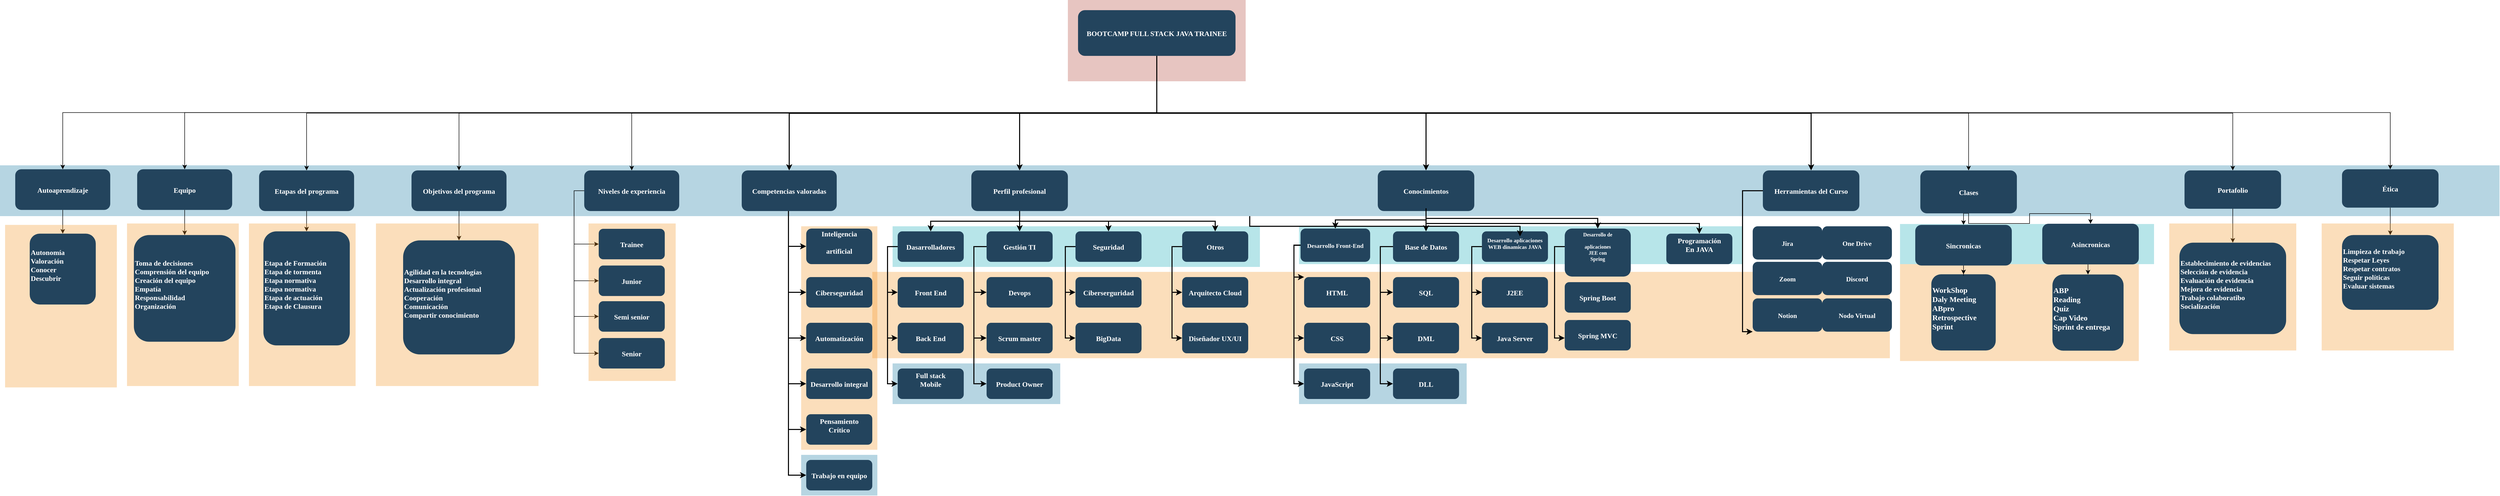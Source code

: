 <mxfile version="17.4.6"><diagram name="Page-1" id="2c0d36ab-eaac-3732-788b-9136903baeff"><mxGraphModel dx="3175.5" dy="772" grid="1" gridSize="10" guides="1" tooltips="1" connect="1" arrows="1" fold="1" page="1" pageScale="1.5" pageWidth="1169" pageHeight="827" background="none" math="0" shadow="0"><root><mxCell id="0"/><mxCell id="1" parent="0"/><mxCell id="123" value="" style="fillColor=#AE4132;strokeColor=none;opacity=30;" parent="1" vertex="1"><mxGeometry x="752" width="350" height="160" as="geometry"/></mxCell><mxCell id="122" value="" style="fillColor=#10739E;strokeColor=none;opacity=30;" parent="1" vertex="1"><mxGeometry x="-1350" y="325.5" width="4920" height="100" as="geometry"/></mxCell><mxCell id="118" value="" style="fillColor=#F2931E;strokeColor=none;opacity=30;" parent="1" vertex="1"><mxGeometry x="227.0" y="445.5" width="150.0" height="440.0" as="geometry"/></mxCell><mxCell id="117" value="" style="fillColor=#F2931E;strokeColor=none;opacity=30;" parent="1" vertex="1"><mxGeometry x="367" y="535.25" width="2003" height="170" as="geometry"/></mxCell><mxCell id="115" value="" style="fillColor=#10739E;strokeColor=none;opacity=30;" parent="1" vertex="1"><mxGeometry x="1207" y="715.5" width="330" height="80" as="geometry"/></mxCell><mxCell id="113" value="" style="fillColor=#10739E;strokeColor=none;opacity=30;" parent="1" vertex="1"><mxGeometry x="407.0" y="715.5" width="330.0" height="80" as="geometry"/></mxCell><mxCell id="112" value="" style="fillColor=#10739E;strokeColor=none;opacity=30;" parent="1" vertex="1"><mxGeometry x="227.0" y="895.5" width="150" height="80" as="geometry"/></mxCell><mxCell id="110" value="" style="fillColor=#12AAB5;strokeColor=none;opacity=30;" parent="1" vertex="1"><mxGeometry x="1207" y="445.5" width="873" height="74.5" as="geometry"/></mxCell><mxCell id="109" value="" style="fillColor=#12AAB5;strokeColor=none;opacity=30;" parent="1" vertex="1"><mxGeometry x="407" y="445.5" width="723" height="80" as="geometry"/></mxCell><mxCell id="cYWpXedfR0lqL0yDoXv--157" style="edgeStyle=orthogonalEdgeStyle;rounded=0;orthogonalLoop=1;jettySize=auto;html=1;exitX=0.5;exitY=1;exitDx=0;exitDy=0;entryX=0.5;entryY=0;entryDx=0;entryDy=0;fontSize=15;" edge="1" parent="1" source="2" target="cYWpXedfR0lqL0yDoXv--144"><mxGeometry relative="1" as="geometry"/></mxCell><mxCell id="cYWpXedfR0lqL0yDoXv--159" style="edgeStyle=orthogonalEdgeStyle;rounded=0;orthogonalLoop=1;jettySize=auto;html=1;exitX=0.5;exitY=1;exitDx=0;exitDy=0;entryX=0.5;entryY=0;entryDx=0;entryDy=0;fontSize=15;" edge="1" parent="1" source="2" target="cYWpXedfR0lqL0yDoXv--158"><mxGeometry relative="1" as="geometry"/></mxCell><mxCell id="cYWpXedfR0lqL0yDoXv--165" style="edgeStyle=orthogonalEdgeStyle;rounded=0;orthogonalLoop=1;jettySize=auto;html=1;exitX=0.5;exitY=1;exitDx=0;exitDy=0;fontSize=15;" edge="1" parent="1" source="2" target="cYWpXedfR0lqL0yDoXv--163"><mxGeometry relative="1" as="geometry"/></mxCell><mxCell id="cYWpXedfR0lqL0yDoXv--179" style="edgeStyle=orthogonalEdgeStyle;rounded=0;orthogonalLoop=1;jettySize=auto;html=1;exitX=0.5;exitY=1;exitDx=0;exitDy=0;fontSize=15;" edge="1" parent="1" source="2" target="cYWpXedfR0lqL0yDoXv--178"><mxGeometry relative="1" as="geometry"/></mxCell><mxCell id="cYWpXedfR0lqL0yDoXv--183" style="edgeStyle=orthogonalEdgeStyle;rounded=0;orthogonalLoop=1;jettySize=auto;html=1;exitX=0.5;exitY=1;exitDx=0;exitDy=0;entryX=0.5;entryY=0;entryDx=0;entryDy=0;fontSize=15;" edge="1" parent="1" source="2" target="cYWpXedfR0lqL0yDoXv--182"><mxGeometry relative="1" as="geometry"/></mxCell><mxCell id="cYWpXedfR0lqL0yDoXv--187" style="edgeStyle=orthogonalEdgeStyle;rounded=0;orthogonalLoop=1;jettySize=auto;html=1;exitX=0.5;exitY=1;exitDx=0;exitDy=0;fontSize=15;" edge="1" parent="1" source="2" target="cYWpXedfR0lqL0yDoXv--186"><mxGeometry relative="1" as="geometry"/></mxCell><mxCell id="cYWpXedfR0lqL0yDoXv--197" style="edgeStyle=orthogonalEdgeStyle;rounded=0;orthogonalLoop=1;jettySize=auto;html=1;exitX=0.5;exitY=1;exitDx=0;exitDy=0;fontSize=15;" edge="1" parent="1" source="2" target="cYWpXedfR0lqL0yDoXv--190"><mxGeometry relative="1" as="geometry"/></mxCell><mxCell id="cYWpXedfR0lqL0yDoXv--199" style="edgeStyle=orthogonalEdgeStyle;rounded=0;orthogonalLoop=1;jettySize=auto;html=1;exitX=0.5;exitY=1;exitDx=0;exitDy=0;fontSize=15;" edge="1" parent="1" source="2" target="cYWpXedfR0lqL0yDoXv--198"><mxGeometry relative="1" as="geometry"/></mxCell><mxCell id="2" value="BOOTCAMP FULL STACK JAVA TRAINEE" style="rounded=1;fillColor=#23445D;gradientColor=none;strokeColor=none;fontColor=#FFFFFF;fontStyle=1;fontFamily=Tahoma;fontSize=14" parent="1" vertex="1"><mxGeometry x="772" y="20" width="310" height="90" as="geometry"/></mxCell><mxCell id="4" value="Conocimientos" style="rounded=1;fillColor=#23445D;gradientColor=none;strokeColor=none;fontColor=#FFFFFF;fontStyle=1;fontFamily=Tahoma;fontSize=14" parent="1" vertex="1"><mxGeometry x="1362.0" y="335.5" width="190" height="80" as="geometry"/></mxCell><mxCell id="9" value="" style="edgeStyle=elbowEdgeStyle;elbow=vertical;strokeWidth=2;rounded=0" parent="1" source="2" target="4" edge="1"><mxGeometry x="337" y="215.5" width="100" height="100" as="geometry"><mxPoint x="337" y="315.5" as="sourcePoint"/><mxPoint x="437" y="215.5" as="targetPoint"/></mxGeometry></mxCell><mxCell id="12" value="Perfil profesional" style="rounded=1;fillColor=#23445D;gradientColor=none;strokeColor=none;fontColor=#FFFFFF;fontStyle=1;fontFamily=Tahoma;fontSize=14" parent="1" vertex="1"><mxGeometry x="562.0" y="335.5" width="190" height="80" as="geometry"/></mxCell><mxCell id="13" value="Competencias valoradas" style="rounded=1;fillColor=#23445D;gradientColor=none;strokeColor=none;fontColor=#FFFFFF;fontStyle=1;fontFamily=Tahoma;fontSize=14" parent="1" vertex="1"><mxGeometry x="110" y="335.5" width="187" height="80" as="geometry"/></mxCell><mxCell id="16" value="Inteligencia &#xA;&#xA;artificial&#xA;" style="rounded=1;fillColor=#23445D;gradientColor=none;strokeColor=none;fontColor=#FFFFFF;fontStyle=1;fontFamily=Tahoma;fontSize=14" parent="1" vertex="1"><mxGeometry x="237" y="450" width="130" height="70" as="geometry"/></mxCell><mxCell id="17" value="Ciberseguridad" style="rounded=1;fillColor=#23445D;gradientColor=none;strokeColor=none;fontColor=#FFFFFF;fontStyle=1;fontFamily=Tahoma;fontSize=14" parent="1" vertex="1"><mxGeometry x="237" y="545.5" width="130" height="60" as="geometry"/></mxCell><mxCell id="18" value="Automatización" style="rounded=1;fillColor=#23445D;gradientColor=none;strokeColor=none;fontColor=#FFFFFF;fontStyle=1;fontFamily=Tahoma;fontSize=14" parent="1" vertex="1"><mxGeometry x="237" y="635.5" width="130" height="60" as="geometry"/></mxCell><mxCell id="19" value="Desarrollo integral" style="rounded=1;fillColor=#23445D;gradientColor=none;strokeColor=none;fontColor=#FFFFFF;fontStyle=1;fontFamily=Tahoma;fontSize=14" parent="1" vertex="1"><mxGeometry x="237" y="725.5" width="130" height="60" as="geometry"/></mxCell><mxCell id="20" value="Pensamiento&#xA;Crítico&#xA;" style="rounded=1;fillColor=#23445D;gradientColor=none;strokeColor=none;fontColor=#FFFFFF;fontStyle=1;fontFamily=Tahoma;fontSize=14" parent="1" vertex="1"><mxGeometry x="237" y="815.5" width="130" height="60" as="geometry"/></mxCell><mxCell id="23" value="Trabajo en equipo" style="rounded=1;fillColor=#23445D;gradientColor=none;strokeColor=none;fontColor=#FFFFFF;fontStyle=1;fontFamily=Tahoma;fontSize=14" parent="1" vertex="1"><mxGeometry x="237" y="905.5" width="130" height="60" as="geometry"/></mxCell><mxCell id="25" value="Dasarrolladores" style="rounded=1;fillColor=#23445D;gradientColor=none;strokeColor=none;fontColor=#FFFFFF;fontStyle=1;fontFamily=Tahoma;fontSize=14" parent="1" vertex="1"><mxGeometry x="417" y="455.5" width="130" height="60" as="geometry"/></mxCell><mxCell id="26" value="Front End" style="rounded=1;fillColor=#23445D;gradientColor=none;strokeColor=none;fontColor=#FFFFFF;fontStyle=1;fontFamily=Tahoma;fontSize=14" parent="1" vertex="1"><mxGeometry x="417" y="545.5" width="130" height="60" as="geometry"/></mxCell><mxCell id="27" value="Back End" style="rounded=1;fillColor=#23445D;gradientColor=none;strokeColor=none;fontColor=#FFFFFF;fontStyle=1;fontFamily=Tahoma;fontSize=14" parent="1" vertex="1"><mxGeometry x="417" y="635.5" width="130" height="60" as="geometry"/></mxCell><mxCell id="28" value="Full stack&#xA;Mobile&#xA;" style="rounded=1;fillColor=#23445D;gradientColor=none;strokeColor=none;fontColor=#FFFFFF;fontStyle=1;fontFamily=Tahoma;fontSize=14" parent="1" vertex="1"><mxGeometry x="417" y="725.5" width="130" height="60" as="geometry"/></mxCell><mxCell id="29" value="Gestión TI" style="rounded=1;fillColor=#23445D;gradientColor=none;strokeColor=none;fontColor=#FFFFFF;fontStyle=1;fontFamily=Tahoma;fontSize=14" parent="1" vertex="1"><mxGeometry x="592" y="455.5" width="130" height="60" as="geometry"/></mxCell><mxCell id="30" value="Devops" style="rounded=1;fillColor=#23445D;gradientColor=none;strokeColor=none;fontColor=#FFFFFF;fontStyle=1;fontFamily=Tahoma;fontSize=14" parent="1" vertex="1"><mxGeometry x="592" y="545.5" width="130" height="60" as="geometry"/></mxCell><mxCell id="31" value="Scrum master" style="rounded=1;fillColor=#23445D;gradientColor=none;strokeColor=none;fontColor=#FFFFFF;fontStyle=1;fontFamily=Tahoma;fontSize=14" parent="1" vertex="1"><mxGeometry x="592" y="635.5" width="130" height="60" as="geometry"/></mxCell><mxCell id="32" value="Product Owner" style="rounded=1;fillColor=#23445D;gradientColor=none;strokeColor=none;fontColor=#FFFFFF;fontStyle=1;fontFamily=Tahoma;fontSize=14" parent="1" vertex="1"><mxGeometry x="592" y="725.5" width="130" height="60" as="geometry"/></mxCell><mxCell id="33" value="Seguridad" style="rounded=1;fillColor=#23445D;gradientColor=none;strokeColor=none;fontColor=#FFFFFF;fontStyle=1;fontFamily=Tahoma;fontSize=14" parent="1" vertex="1"><mxGeometry x="767" y="455.5" width="130" height="60" as="geometry"/></mxCell><mxCell id="34" value="Ciberserguridad" style="rounded=1;fillColor=#23445D;gradientColor=none;strokeColor=none;fontColor=#FFFFFF;fontStyle=1;fontFamily=Tahoma;fontSize=14" parent="1" vertex="1"><mxGeometry x="767" y="545.5" width="130" height="60" as="geometry"/></mxCell><mxCell id="35" value="BigData" style="rounded=1;fillColor=#23445D;gradientColor=none;strokeColor=none;fontColor=#FFFFFF;fontStyle=1;fontFamily=Tahoma;fontSize=14" parent="1" vertex="1"><mxGeometry x="767" y="635.5" width="130" height="60" as="geometry"/></mxCell><mxCell id="41" value="Otros" style="rounded=1;fillColor=#23445D;gradientColor=none;strokeColor=none;fontColor=#FFFFFF;fontStyle=1;fontFamily=Tahoma;fontSize=14" parent="1" vertex="1"><mxGeometry x="977" y="455.5" width="130" height="60" as="geometry"/></mxCell><mxCell id="42" value="Arquitecto Cloud" style="rounded=1;fillColor=#23445D;gradientColor=none;strokeColor=none;fontColor=#FFFFFF;fontStyle=1;fontFamily=Tahoma;fontSize=14" parent="1" vertex="1"><mxGeometry x="977" y="545.5" width="130" height="60" as="geometry"/></mxCell><mxCell id="43" value="Diseñador UX/UI" style="rounded=1;fillColor=#23445D;gradientColor=none;strokeColor=none;fontColor=#FFFFFF;fontStyle=1;fontFamily=Tahoma;fontSize=14" parent="1" vertex="1"><mxGeometry x="977" y="635.5" width="130" height="60" as="geometry"/></mxCell><mxCell id="44" value="Desarrollo Front-End" style="rounded=1;fillColor=#23445D;gradientColor=none;strokeColor=none;fontColor=#FFFFFF;fontStyle=1;fontFamily=Tahoma;fontSize=12;" parent="1" vertex="1"><mxGeometry x="1210" y="450" width="137" height="65.5" as="geometry"/></mxCell><mxCell id="45" value="HTML" style="rounded=1;fillColor=#23445D;gradientColor=none;strokeColor=none;fontColor=#FFFFFF;fontStyle=1;fontFamily=Tahoma;fontSize=14" parent="1" vertex="1"><mxGeometry x="1217" y="545.5" width="130" height="60" as="geometry"/></mxCell><mxCell id="46" value="CSS" style="rounded=1;fillColor=#23445D;gradientColor=none;strokeColor=none;fontColor=#FFFFFF;fontStyle=1;fontFamily=Tahoma;fontSize=14" parent="1" vertex="1"><mxGeometry x="1217" y="635.5" width="130" height="60" as="geometry"/></mxCell><mxCell id="47" value="JavaScript" style="rounded=1;fillColor=#23445D;gradientColor=none;strokeColor=none;fontColor=#FFFFFF;fontStyle=1;fontFamily=Tahoma;fontSize=14" parent="1" vertex="1"><mxGeometry x="1217" y="725.5" width="130" height="60" as="geometry"/></mxCell><mxCell id="48" value="Base de Datos" style="rounded=1;fillColor=#23445D;gradientColor=none;strokeColor=none;fontColor=#FFFFFF;fontStyle=1;fontFamily=Tahoma;fontSize=14" parent="1" vertex="1"><mxGeometry x="1392" y="455.5" width="130" height="60" as="geometry"/></mxCell><mxCell id="49" value="SQL" style="rounded=1;fillColor=#23445D;gradientColor=none;strokeColor=none;fontColor=#FFFFFF;fontStyle=1;fontFamily=Tahoma;fontSize=14" parent="1" vertex="1"><mxGeometry x="1392" y="545.5" width="130" height="60" as="geometry"/></mxCell><mxCell id="50" value="DML" style="rounded=1;fillColor=#23445D;gradientColor=none;strokeColor=none;fontColor=#FFFFFF;fontStyle=1;fontFamily=Tahoma;fontSize=14" parent="1" vertex="1"><mxGeometry x="1392" y="635.5" width="130" height="60" as="geometry"/></mxCell><mxCell id="51" value="DLL" style="rounded=1;fillColor=#23445D;gradientColor=none;strokeColor=none;fontColor=#FFFFFF;fontStyle=1;fontFamily=Tahoma;fontSize=14" parent="1" vertex="1"><mxGeometry x="1392" y="725.5" width="130" height="60" as="geometry"/></mxCell><mxCell id="52" value="Desarrollo aplicaciones&#xA;WEB dinamicas JAVA&#xA;" style="rounded=1;fillColor=#23445D;gradientColor=none;strokeColor=none;fontColor=#FFFFFF;fontStyle=1;fontFamily=Tahoma;fontSize=11;" parent="1" vertex="1"><mxGeometry x="1567" y="455.5" width="130" height="60" as="geometry"/></mxCell><mxCell id="53" value="J2EE" style="rounded=1;fillColor=#23445D;gradientColor=none;strokeColor=none;fontColor=#FFFFFF;fontStyle=1;fontFamily=Tahoma;fontSize=14" parent="1" vertex="1"><mxGeometry x="1567" y="545.5" width="130" height="60" as="geometry"/></mxCell><mxCell id="54" value="Java Server" style="rounded=1;fillColor=#23445D;gradientColor=none;strokeColor=none;fontColor=#FFFFFF;fontStyle=1;fontFamily=Tahoma;fontSize=14" parent="1" vertex="1"><mxGeometry x="1567" y="635.5" width="130" height="60" as="geometry"/></mxCell><mxCell id="59" value="" style="edgeStyle=elbowEdgeStyle;elbow=vertical;strokeWidth=2;rounded=0" parent="1" source="2" target="12" edge="1"><mxGeometry x="347" y="225.5" width="100" height="100" as="geometry"><mxPoint x="862.0" y="275.5" as="sourcePoint"/><mxPoint x="1467.0" y="345.5" as="targetPoint"/></mxGeometry></mxCell><mxCell id="61" value="" style="edgeStyle=elbowEdgeStyle;elbow=vertical;strokeWidth=2;rounded=0" parent="1" source="2" target="13" edge="1"><mxGeometry x="-23" y="135.5" width="100" height="100" as="geometry"><mxPoint x="-23" y="235.5" as="sourcePoint"/><mxPoint x="77" y="135.5" as="targetPoint"/></mxGeometry></mxCell><mxCell id="64" value="" style="edgeStyle=elbowEdgeStyle;elbow=horizontal;strokeWidth=2;rounded=0" parent="1" source="13" target="16" edge="1"><mxGeometry x="-23" y="135.5" width="100" height="100" as="geometry"><mxPoint x="-23" y="235.5" as="sourcePoint"/><mxPoint x="77" y="135.5" as="targetPoint"/><Array as="points"><mxPoint x="202" y="435.5"/></Array></mxGeometry></mxCell><mxCell id="65" value="" style="edgeStyle=elbowEdgeStyle;elbow=horizontal;strokeWidth=2;rounded=0" parent="1" source="13" target="17" edge="1"><mxGeometry x="-23" y="135.5" width="100" height="100" as="geometry"><mxPoint x="-23" y="235.5" as="sourcePoint"/><mxPoint x="77" y="135.5" as="targetPoint"/><Array as="points"><mxPoint x="202" y="475.5"/></Array></mxGeometry></mxCell><mxCell id="66" value="" style="edgeStyle=elbowEdgeStyle;elbow=horizontal;strokeWidth=2;rounded=0" parent="1" source="13" target="18" edge="1"><mxGeometry x="-23" y="135.5" width="100" height="100" as="geometry"><mxPoint x="-23" y="235.5" as="sourcePoint"/><mxPoint x="77" y="135.5" as="targetPoint"/><Array as="points"><mxPoint x="202" y="525.5"/></Array></mxGeometry></mxCell><mxCell id="67" value="" style="edgeStyle=elbowEdgeStyle;elbow=horizontal;strokeWidth=2;rounded=0" parent="1" source="13" target="19" edge="1"><mxGeometry x="-23" y="135.5" width="100" height="100" as="geometry"><mxPoint x="-23" y="235.5" as="sourcePoint"/><mxPoint x="77" y="135.5" as="targetPoint"/><Array as="points"><mxPoint x="202" y="575.5"/></Array></mxGeometry></mxCell><mxCell id="68" value="" style="edgeStyle=elbowEdgeStyle;elbow=horizontal;strokeWidth=2;rounded=0" parent="1" source="13" target="20" edge="1"><mxGeometry x="-23" y="135.5" width="100" height="100" as="geometry"><mxPoint x="-23" y="235.5" as="sourcePoint"/><mxPoint x="77" y="135.5" as="targetPoint"/><Array as="points"><mxPoint x="202" y="615.5"/></Array></mxGeometry></mxCell><mxCell id="69" value="" style="edgeStyle=elbowEdgeStyle;elbow=horizontal;strokeWidth=2;rounded=0" parent="1" source="13" target="23" edge="1"><mxGeometry x="-23" y="135.5" width="100" height="100" as="geometry"><mxPoint x="-23" y="235.5" as="sourcePoint"/><mxPoint x="77" y="135.5" as="targetPoint"/><Array as="points"><mxPoint x="202" y="665.5"/></Array></mxGeometry></mxCell><mxCell id="70" value="" style="edgeStyle=elbowEdgeStyle;elbow=horizontal;strokeWidth=2;rounded=0" parent="1" source="25" target="26" edge="1"><mxGeometry x="-23" y="135.5" width="100" height="100" as="geometry"><mxPoint x="-23" y="235.5" as="sourcePoint"/><mxPoint x="77" y="135.5" as="targetPoint"/><Array as="points"><mxPoint x="397" y="535.5"/></Array></mxGeometry></mxCell><mxCell id="71" value="" style="edgeStyle=elbowEdgeStyle;elbow=horizontal;strokeWidth=2;rounded=0" parent="1" source="25" target="27" edge="1"><mxGeometry x="-23" y="135.5" width="100" height="100" as="geometry"><mxPoint x="-23" y="235.5" as="sourcePoint"/><mxPoint x="77" y="135.5" as="targetPoint"/><Array as="points"><mxPoint x="397" y="575.5"/></Array></mxGeometry></mxCell><mxCell id="72" value="" style="edgeStyle=elbowEdgeStyle;elbow=horizontal;strokeWidth=2;rounded=0" parent="1" source="25" target="28" edge="1"><mxGeometry x="-23" y="135.5" width="100" height="100" as="geometry"><mxPoint x="-23" y="235.5" as="sourcePoint"/><mxPoint x="77" y="135.5" as="targetPoint"/><Array as="points"><mxPoint x="397" y="615.5"/></Array></mxGeometry></mxCell><mxCell id="73" value="" style="edgeStyle=elbowEdgeStyle;elbow=horizontal;strokeWidth=2;rounded=0" parent="1" source="29" target="30" edge="1"><mxGeometry x="-23" y="135.5" width="100" height="100" as="geometry"><mxPoint x="-23" y="235.5" as="sourcePoint"/><mxPoint x="77" y="135.5" as="targetPoint"/><Array as="points"><mxPoint x="567" y="535.5"/></Array></mxGeometry></mxCell><mxCell id="74" value="" style="edgeStyle=elbowEdgeStyle;elbow=horizontal;strokeWidth=2;rounded=0" parent="1" source="29" target="31" edge="1"><mxGeometry x="-23" y="135.5" width="100" height="100" as="geometry"><mxPoint x="-23" y="235.5" as="sourcePoint"/><mxPoint x="77" y="135.5" as="targetPoint"/><Array as="points"><mxPoint x="567" y="575.5"/></Array></mxGeometry></mxCell><mxCell id="75" value="" style="edgeStyle=elbowEdgeStyle;elbow=horizontal;strokeWidth=2;rounded=0" parent="1" source="29" target="32" edge="1"><mxGeometry x="-23" y="135.5" width="100" height="100" as="geometry"><mxPoint x="-23" y="235.5" as="sourcePoint"/><mxPoint x="77" y="135.5" as="targetPoint"/><Array as="points"><mxPoint x="567" y="615.5"/></Array></mxGeometry></mxCell><mxCell id="76" value="" style="edgeStyle=elbowEdgeStyle;elbow=horizontal;strokeWidth=2;rounded=0" parent="1" source="33" target="34" edge="1"><mxGeometry x="-23" y="135.5" width="100" height="100" as="geometry"><mxPoint x="-23" y="235.5" as="sourcePoint"/><mxPoint x="77" y="135.5" as="targetPoint"/><Array as="points"><mxPoint x="747" y="535.5"/></Array></mxGeometry></mxCell><mxCell id="77" value="" style="edgeStyle=elbowEdgeStyle;elbow=horizontal;strokeWidth=2;rounded=0" parent="1" source="33" target="35" edge="1"><mxGeometry x="-23" y="135.5" width="100" height="100" as="geometry"><mxPoint x="-23" y="235.5" as="sourcePoint"/><mxPoint x="77" y="135.5" as="targetPoint"/><Array as="points"><mxPoint x="747" y="575.5"/></Array></mxGeometry></mxCell><mxCell id="82" value="" style="edgeStyle=elbowEdgeStyle;elbow=horizontal;strokeWidth=2;rounded=0" parent="1" source="41" target="42" edge="1"><mxGeometry x="-23" y="135.5" width="100" height="100" as="geometry"><mxPoint x="-23" y="235.5" as="sourcePoint"/><mxPoint x="77" y="135.5" as="targetPoint"/><Array as="points"><mxPoint x="957" y="535.5"/></Array></mxGeometry></mxCell><mxCell id="83" value="" style="edgeStyle=elbowEdgeStyle;elbow=horizontal;strokeWidth=2;rounded=0" parent="1" source="41" target="43" edge="1"><mxGeometry x="-23" y="135.5" width="100" height="100" as="geometry"><mxPoint x="-23" y="235.5" as="sourcePoint"/><mxPoint x="77" y="135.5" as="targetPoint"/><Array as="points"><mxPoint x="957" y="585.5"/></Array></mxGeometry></mxCell><mxCell id="84" value="" style="edgeStyle=elbowEdgeStyle;elbow=horizontal;strokeWidth=2;rounded=0" parent="1" source="44" target="45" edge="1"><mxGeometry x="-23" y="135.5" width="100" height="100" as="geometry"><mxPoint x="-23" y="235.5" as="sourcePoint"/><mxPoint x="77" y="135.5" as="targetPoint"/><Array as="points"><mxPoint x="1197" y="545.5"/></Array></mxGeometry></mxCell><mxCell id="85" value="" style="edgeStyle=elbowEdgeStyle;elbow=horizontal;strokeWidth=2;rounded=0" parent="1" source="44" target="46" edge="1"><mxGeometry x="-23" y="135.5" width="100" height="100" as="geometry"><mxPoint x="-23" y="235.5" as="sourcePoint"/><mxPoint x="77" y="135.5" as="targetPoint"/><Array as="points"><mxPoint x="1197" y="575.5"/></Array></mxGeometry></mxCell><mxCell id="86" value="" style="edgeStyle=elbowEdgeStyle;elbow=horizontal;strokeWidth=2;rounded=0" parent="1" source="44" target="47" edge="1"><mxGeometry x="-23" y="135.5" width="100" height="100" as="geometry"><mxPoint x="-23" y="235.5" as="sourcePoint"/><mxPoint x="77" y="135.5" as="targetPoint"/><Array as="points"><mxPoint x="1197" y="625.5"/></Array></mxGeometry></mxCell><mxCell id="87" value="" style="edgeStyle=elbowEdgeStyle;elbow=horizontal;strokeWidth=2;rounded=0" parent="1" source="48" target="49" edge="1"><mxGeometry x="-23" y="135.5" width="100" height="100" as="geometry"><mxPoint x="-23" y="235.5" as="sourcePoint"/><mxPoint x="77" y="135.5" as="targetPoint"/><Array as="points"><mxPoint x="1367" y="535.5"/></Array></mxGeometry></mxCell><mxCell id="88" value="" style="edgeStyle=elbowEdgeStyle;elbow=horizontal;strokeWidth=2;rounded=0" parent="1" source="48" target="50" edge="1"><mxGeometry x="-23" y="135.5" width="100" height="100" as="geometry"><mxPoint x="-23" y="235.5" as="sourcePoint"/><mxPoint x="77" y="135.5" as="targetPoint"/><Array as="points"><mxPoint x="1367" y="595.5"/></Array></mxGeometry></mxCell><mxCell id="89" value="" style="edgeStyle=elbowEdgeStyle;elbow=horizontal;strokeWidth=2;rounded=0" parent="1" source="48" target="51" edge="1"><mxGeometry x="-23" y="135.5" width="100" height="100" as="geometry"><mxPoint x="-23" y="235.5" as="sourcePoint"/><mxPoint x="77" y="135.5" as="targetPoint"/><Array as="points"><mxPoint x="1367" y="625.5"/></Array></mxGeometry></mxCell><mxCell id="90" value="" style="edgeStyle=elbowEdgeStyle;elbow=horizontal;strokeWidth=2;rounded=0" parent="1" source="52" target="53" edge="1"><mxGeometry x="-23" y="135.5" width="100" height="100" as="geometry"><mxPoint x="-23" y="235.5" as="sourcePoint"/><mxPoint x="77" y="135.5" as="targetPoint"/><Array as="points"><mxPoint x="1547" y="535.5"/></Array></mxGeometry></mxCell><mxCell id="91" value="" style="edgeStyle=elbowEdgeStyle;elbow=horizontal;strokeWidth=2;rounded=0" parent="1" source="52" target="54" edge="1"><mxGeometry x="-23" y="135.5" width="100" height="100" as="geometry"><mxPoint x="-23" y="235.5" as="sourcePoint"/><mxPoint x="77" y="135.5" as="targetPoint"/><Array as="points"><mxPoint x="1547" y="575.5"/></Array></mxGeometry></mxCell><mxCell id="100" value="" style="edgeStyle=elbowEdgeStyle;elbow=vertical;strokeWidth=2;rounded=0" parent="1" source="12" target="25" edge="1"><mxGeometry x="-23" y="135.5" width="100" height="100" as="geometry"><mxPoint x="-23" y="235.5" as="sourcePoint"/><mxPoint x="77" y="135.5" as="targetPoint"/></mxGeometry></mxCell><mxCell id="101" value="" style="edgeStyle=elbowEdgeStyle;elbow=vertical;strokeWidth=2;rounded=0" parent="1" source="12" target="29" edge="1"><mxGeometry x="-23" y="135.5" width="100" height="100" as="geometry"><mxPoint x="-23" y="235.5" as="sourcePoint"/><mxPoint x="77" y="135.5" as="targetPoint"/></mxGeometry></mxCell><mxCell id="102" value="" style="edgeStyle=elbowEdgeStyle;elbow=vertical;strokeWidth=2;rounded=0" parent="1" source="12" target="33" edge="1"><mxGeometry x="-23" y="135.5" width="100" height="100" as="geometry"><mxPoint x="-23" y="235.5" as="sourcePoint"/><mxPoint x="77" y="135.5" as="targetPoint"/></mxGeometry></mxCell><mxCell id="103" value="" style="edgeStyle=elbowEdgeStyle;elbow=vertical;strokeWidth=2;rounded=0;exitX=0.5;exitY=1;exitDx=0;exitDy=0;" parent="1" source="12" target="41" edge="1"><mxGeometry x="-23" y="135.5" width="100" height="100" as="geometry"><mxPoint x="1042" y="415.5" as="sourcePoint"/><mxPoint x="77" y="135.5" as="targetPoint"/></mxGeometry></mxCell><mxCell id="104" value="" style="edgeStyle=elbowEdgeStyle;elbow=vertical;strokeWidth=2;rounded=0" parent="1" source="4" target="48" edge="1"><mxGeometry x="-23" y="135.5" width="100" height="100" as="geometry"><mxPoint x="-23" y="235.5" as="sourcePoint"/><mxPoint x="77" y="135.5" as="targetPoint"/></mxGeometry></mxCell><mxCell id="105" value="" style="edgeStyle=elbowEdgeStyle;elbow=vertical;strokeWidth=2;rounded=0" parent="1" source="4" target="44" edge="1"><mxGeometry x="-23" y="135.5" width="100" height="100" as="geometry"><mxPoint x="-23" y="235.5" as="sourcePoint"/><mxPoint x="77" y="135.5" as="targetPoint"/></mxGeometry></mxCell><mxCell id="cYWpXedfR0lqL0yDoXv--123" value="" style="edgeStyle=elbowEdgeStyle;elbow=vertical;strokeWidth=2;rounded=0" edge="1" parent="1" source="122"><mxGeometry x="-13" y="145.5" width="100" height="100" as="geometry"><mxPoint x="1467" y="425.5" as="sourcePoint"/><mxPoint x="1642" y="465.5" as="targetPoint"/></mxGeometry></mxCell><mxCell id="cYWpXedfR0lqL0yDoXv--124" value="" style="edgeStyle=elbowEdgeStyle;elbow=vertical;strokeWidth=2;rounded=0;exitX=0.5;exitY=1;exitDx=0;exitDy=0;entryX=0.5;entryY=0;entryDx=0;entryDy=0;" edge="1" parent="1" source="4" target="cYWpXedfR0lqL0yDoXv--125"><mxGeometry x="280" y="111" width="100" height="100" as="geometry"><mxPoint x="1680" y="420" as="sourcePoint"/><mxPoint x="1760" y="440" as="targetPoint"/><Array as="points"><mxPoint x="1770" y="440"/><mxPoint x="1900" y="430"/><mxPoint x="1750" y="440"/></Array></mxGeometry></mxCell><mxCell id="cYWpXedfR0lqL0yDoXv--125" value="Programación&#xA;En JAVA&#xA;" style="rounded=1;fillColor=#23445D;gradientColor=none;strokeColor=none;fontColor=#FFFFFF;fontStyle=1;fontFamily=Tahoma;fontSize=14" vertex="1" parent="1"><mxGeometry x="1930" y="460.0" width="130" height="60" as="geometry"/></mxCell><mxCell id="cYWpXedfR0lqL0yDoXv--126" value="Desarrollo de &#xA;&#xA;aplicaciones&#xA;JEE con&#xA;Spring&#xA;&#xA;" style="rounded=1;fillColor=#23445D;gradientColor=none;strokeColor=none;fontColor=#FFFFFF;fontStyle=1;fontFamily=Tahoma;fontSize=10;" vertex="1" parent="1"><mxGeometry x="1730" y="450" width="130" height="94.5" as="geometry"/></mxCell><mxCell id="cYWpXedfR0lqL0yDoXv--127" value="" style="edgeStyle=elbowEdgeStyle;elbow=vertical;strokeWidth=2;rounded=0;entryX=0.5;entryY=0;entryDx=0;entryDy=0;" edge="1" parent="1" target="cYWpXedfR0lqL0yDoXv--126"><mxGeometry x="305" y="95.5" width="100" height="100" as="geometry"><mxPoint x="1457" y="410" as="sourcePoint"/><mxPoint x="1960" y="415.5" as="targetPoint"/></mxGeometry></mxCell><mxCell id="cYWpXedfR0lqL0yDoXv--129" value="" style="edgeStyle=elbowEdgeStyle;elbow=horizontal;strokeWidth=2;rounded=0" edge="1" parent="1"><mxGeometry x="140" y="135.5" width="100" height="100" as="geometry"><mxPoint x="1730" y="485.5" as="sourcePoint"/><mxPoint x="1730" y="665.5" as="targetPoint"/><Array as="points"><mxPoint x="1710" y="575.5"/></Array></mxGeometry></mxCell><mxCell id="cYWpXedfR0lqL0yDoXv--130" value="Spring Boot" style="rounded=1;fillColor=#23445D;gradientColor=none;strokeColor=none;fontColor=#FFFFFF;fontStyle=1;fontFamily=Tahoma;fontSize=14" vertex="1" parent="1"><mxGeometry x="1730" y="555.5" width="130" height="60" as="geometry"/></mxCell><mxCell id="cYWpXedfR0lqL0yDoXv--131" value="Spring MVC" style="rounded=1;fillColor=#23445D;gradientColor=none;strokeColor=none;fontColor=#FFFFFF;fontStyle=1;fontFamily=Tahoma;fontSize=14" vertex="1" parent="1"><mxGeometry x="1730" y="630" width="130" height="60" as="geometry"/></mxCell><mxCell id="cYWpXedfR0lqL0yDoXv--132" value="Herramientas del Curso" style="rounded=1;fillColor=#23445D;gradientColor=none;strokeColor=none;fontColor=#FFFFFF;fontStyle=1;fontFamily=Tahoma;fontSize=14" vertex="1" parent="1"><mxGeometry x="2120" y="335.5" width="190" height="80" as="geometry"/></mxCell><mxCell id="cYWpXedfR0lqL0yDoXv--133" value="" style="edgeStyle=elbowEdgeStyle;elbow=vertical;strokeWidth=2;rounded=0;entryX=0.5;entryY=0;entryDx=0;entryDy=0;exitX=0.5;exitY=1;exitDx=0;exitDy=0;" edge="1" parent="1" source="2" target="cYWpXedfR0lqL0yDoXv--132"><mxGeometry x="1092" y="205.5" width="100" height="100" as="geometry"><mxPoint x="1620" y="250" as="sourcePoint"/><mxPoint x="2212" y="325.5" as="targetPoint"/></mxGeometry></mxCell><mxCell id="cYWpXedfR0lqL0yDoXv--135" value="" style="fillColor=#F2931E;strokeColor=none;opacity=30;" vertex="1" parent="1"><mxGeometry x="2390" y="520" width="470" height="190.75" as="geometry"/></mxCell><mxCell id="cYWpXedfR0lqL0yDoXv--136" value="Jira" style="rounded=1;fillColor=#23445D;gradientColor=none;strokeColor=none;fontColor=#FFFFFF;fontStyle=1;fontFamily=Tahoma;fontSize=13;" vertex="1" parent="1"><mxGeometry x="2100" y="445.5" width="137" height="65.5" as="geometry"/></mxCell><mxCell id="cYWpXedfR0lqL0yDoXv--137" value="One Drive" style="rounded=1;fillColor=#23445D;gradientColor=none;strokeColor=none;fontColor=#FFFFFF;fontStyle=1;fontFamily=Tahoma;fontSize=13;" vertex="1" parent="1"><mxGeometry x="2237" y="445.5" width="137" height="65.5" as="geometry"/></mxCell><mxCell id="cYWpXedfR0lqL0yDoXv--138" value="Zoom" style="rounded=1;fillColor=#23445D;gradientColor=none;strokeColor=none;fontColor=#FFFFFF;fontStyle=1;fontFamily=Tahoma;fontSize=13;" vertex="1" parent="1"><mxGeometry x="2100" y="515.5" width="137" height="65.5" as="geometry"/></mxCell><mxCell id="cYWpXedfR0lqL0yDoXv--139" value="Discord" style="rounded=1;fillColor=#23445D;gradientColor=none;strokeColor=none;fontColor=#FFFFFF;fontStyle=1;fontFamily=Tahoma;fontSize=13;" vertex="1" parent="1"><mxGeometry x="2237" y="515.5" width="137" height="65.5" as="geometry"/></mxCell><mxCell id="cYWpXedfR0lqL0yDoXv--140" value="Notion" style="rounded=1;fillColor=#23445D;gradientColor=none;strokeColor=none;fontColor=#FFFFFF;fontStyle=1;fontFamily=Tahoma;fontSize=13;" vertex="1" parent="1"><mxGeometry x="2100" y="587.5" width="137" height="65.5" as="geometry"/></mxCell><mxCell id="cYWpXedfR0lqL0yDoXv--142" value="Nodo Virtual" style="rounded=1;fillColor=#23445D;gradientColor=none;strokeColor=none;fontColor=#FFFFFF;fontStyle=1;fontFamily=Tahoma;fontSize=13;" vertex="1" parent="1"><mxGeometry x="2237" y="587.5" width="137" height="65.5" as="geometry"/></mxCell><mxCell id="cYWpXedfR0lqL0yDoXv--143" value="" style="edgeStyle=elbowEdgeStyle;elbow=horizontal;strokeWidth=2;rounded=0;exitX=0;exitY=0.5;exitDx=0;exitDy=0;" edge="1" parent="1" source="cYWpXedfR0lqL0yDoXv--132"><mxGeometry x="860" y="33" width="100" height="100" as="geometry"><mxPoint x="2100" y="380" as="sourcePoint"/><mxPoint x="2100" y="653" as="targetPoint"/><Array as="points"><mxPoint x="2080" y="523"/></Array></mxGeometry></mxCell><mxCell id="cYWpXedfR0lqL0yDoXv--152" style="edgeStyle=orthogonalEdgeStyle;rounded=0;orthogonalLoop=1;jettySize=auto;html=1;exitX=0.5;exitY=1;exitDx=0;exitDy=0;entryX=0.5;entryY=0;entryDx=0;entryDy=0;fontSize=15;" edge="1" parent="1" source="cYWpXedfR0lqL0yDoXv--144" target="cYWpXedfR0lqL0yDoXv--149"><mxGeometry relative="1" as="geometry"/></mxCell><mxCell id="cYWpXedfR0lqL0yDoXv--201" style="edgeStyle=orthogonalEdgeStyle;rounded=0;orthogonalLoop=1;jettySize=auto;html=1;exitX=0.5;exitY=1;exitDx=0;exitDy=0;fontSize=15;" edge="1" parent="1" source="cYWpXedfR0lqL0yDoXv--144" target="cYWpXedfR0lqL0yDoXv--151"><mxGeometry relative="1" as="geometry"/></mxCell><mxCell id="cYWpXedfR0lqL0yDoXv--144" value="Clases" style="rounded=1;fillColor=#23445D;gradientColor=none;strokeColor=none;fontColor=#FFFFFF;fontStyle=1;fontFamily=Tahoma;fontSize=14" vertex="1" parent="1"><mxGeometry x="2430" y="335.5" width="190" height="84.5" as="geometry"/></mxCell><mxCell id="cYWpXedfR0lqL0yDoXv--146" value="WorkShop&#xA;Daly Meeting&#xA;ABpro&#xA;Retrospective&#xA;Sprint&#xA;" style="rounded=1;fillColor=#23445D;gradientColor=none;strokeColor=none;fontColor=#FFFFFF;fontStyle=1;fontFamily=Tahoma;fontSize=15;align=left;" vertex="1" parent="1"><mxGeometry x="2451.63" y="540" width="126.75" height="150" as="geometry"/></mxCell><mxCell id="cYWpXedfR0lqL0yDoXv--156" style="edgeStyle=orthogonalEdgeStyle;rounded=0;orthogonalLoop=1;jettySize=auto;html=1;exitX=0.75;exitY=1;exitDx=0;exitDy=0;entryX=0.5;entryY=0;entryDx=0;entryDy=0;fontSize=15;" edge="1" parent="1" source="cYWpXedfR0lqL0yDoXv--148" target="cYWpXedfR0lqL0yDoXv--155"><mxGeometry relative="1" as="geometry"/></mxCell><mxCell id="cYWpXedfR0lqL0yDoXv--148" value="" style="fillColor=#12AAB5;strokeColor=none;opacity=30;" vertex="1" parent="1"><mxGeometry x="2390" y="441" width="500" height="79" as="geometry"/></mxCell><mxCell id="cYWpXedfR0lqL0yDoXv--154" style="edgeStyle=orthogonalEdgeStyle;rounded=0;orthogonalLoop=1;jettySize=auto;html=1;exitX=0.5;exitY=1;exitDx=0;exitDy=0;fontSize=15;" edge="1" parent="1" source="cYWpXedfR0lqL0yDoXv--149" target="cYWpXedfR0lqL0yDoXv--146"><mxGeometry relative="1" as="geometry"/></mxCell><mxCell id="cYWpXedfR0lqL0yDoXv--149" value="Sincronicas" style="rounded=1;fillColor=#23445D;gradientColor=none;strokeColor=none;fontColor=#FFFFFF;fontStyle=1;fontFamily=Tahoma;fontSize=14" vertex="1" parent="1"><mxGeometry x="2420" y="442.75" width="190" height="80" as="geometry"/></mxCell><mxCell id="cYWpXedfR0lqL0yDoXv--151" value="Asincronicas" style="rounded=1;fillColor=#23445D;gradientColor=none;strokeColor=none;fontColor=#FFFFFF;fontStyle=1;fontFamily=Tahoma;fontSize=14" vertex="1" parent="1"><mxGeometry x="2670" y="440.5" width="190" height="80" as="geometry"/></mxCell><mxCell id="cYWpXedfR0lqL0yDoXv--155" value="ABP&#xA;Reading&#xA;Quiz&#xA;Cap Video&#xA;Sprint de entrega&#xA;" style="rounded=1;fillColor=#23445D;gradientColor=none;strokeColor=none;fontColor=#FFFFFF;fontStyle=1;fontFamily=Tahoma;fontSize=15;align=left;" vertex="1" parent="1"><mxGeometry x="2690" y="540.38" width="140" height="150" as="geometry"/></mxCell><mxCell id="cYWpXedfR0lqL0yDoXv--162" style="edgeStyle=orthogonalEdgeStyle;rounded=0;orthogonalLoop=1;jettySize=auto;html=1;exitX=0.5;exitY=1;exitDx=0;exitDy=0;entryX=0.5;entryY=0;entryDx=0;entryDy=0;fontSize=15;" edge="1" parent="1" source="cYWpXedfR0lqL0yDoXv--158" target="cYWpXedfR0lqL0yDoXv--161"><mxGeometry relative="1" as="geometry"/></mxCell><mxCell id="cYWpXedfR0lqL0yDoXv--158" value="Portafolio" style="rounded=1;fillColor=#23445D;gradientColor=none;strokeColor=none;fontColor=#FFFFFF;fontStyle=1;fontFamily=Tahoma;fontSize=14" vertex="1" parent="1"><mxGeometry x="2950" y="335.5" width="190" height="75.5" as="geometry"/></mxCell><mxCell id="cYWpXedfR0lqL0yDoXv--160" value="" style="fillColor=#F2931E;strokeColor=none;opacity=30;" vertex="1" parent="1"><mxGeometry x="2920" y="440" width="250" height="250" as="geometry"/></mxCell><mxCell id="cYWpXedfR0lqL0yDoXv--161" value="Establecimiento de evidencias&#xA;Selección de evidencia&#xA;Evaluación de evidencia&#xA;Mejora de evidencia&#xA;Trabajo colaboratibo&#xA;Socialización&#xA;" style="rounded=1;fillColor=#23445D;gradientColor=none;strokeColor=none;fontColor=#FFFFFF;fontStyle=1;fontFamily=Tahoma;fontSize=14;align=left;" vertex="1" parent="1"><mxGeometry x="2940" y="477.75" width="210" height="180" as="geometry"/></mxCell><mxCell id="cYWpXedfR0lqL0yDoXv--173" style="edgeStyle=orthogonalEdgeStyle;rounded=0;orthogonalLoop=1;jettySize=auto;html=1;exitX=0;exitY=0.5;exitDx=0;exitDy=0;entryX=0;entryY=0.5;entryDx=0;entryDy=0;fontSize=15;" edge="1" parent="1" source="cYWpXedfR0lqL0yDoXv--163" target="cYWpXedfR0lqL0yDoXv--167"><mxGeometry relative="1" as="geometry"/></mxCell><mxCell id="cYWpXedfR0lqL0yDoXv--174" style="edgeStyle=orthogonalEdgeStyle;rounded=0;orthogonalLoop=1;jettySize=auto;html=1;exitX=0;exitY=0.5;exitDx=0;exitDy=0;entryX=0;entryY=0.5;entryDx=0;entryDy=0;fontSize=15;" edge="1" parent="1" source="cYWpXedfR0lqL0yDoXv--163" target="cYWpXedfR0lqL0yDoXv--168"><mxGeometry relative="1" as="geometry"/></mxCell><mxCell id="cYWpXedfR0lqL0yDoXv--175" style="edgeStyle=orthogonalEdgeStyle;rounded=0;orthogonalLoop=1;jettySize=auto;html=1;exitX=0;exitY=0.5;exitDx=0;exitDy=0;entryX=0;entryY=0.5;entryDx=0;entryDy=0;fontSize=15;" edge="1" parent="1" source="cYWpXedfR0lqL0yDoXv--163" target="cYWpXedfR0lqL0yDoXv--169"><mxGeometry relative="1" as="geometry"/></mxCell><mxCell id="cYWpXedfR0lqL0yDoXv--176" style="edgeStyle=orthogonalEdgeStyle;rounded=0;orthogonalLoop=1;jettySize=auto;html=1;exitX=0;exitY=0.5;exitDx=0;exitDy=0;entryX=0;entryY=0.5;entryDx=0;entryDy=0;fontSize=15;" edge="1" parent="1" source="cYWpXedfR0lqL0yDoXv--163" target="cYWpXedfR0lqL0yDoXv--170"><mxGeometry relative="1" as="geometry"/></mxCell><mxCell id="cYWpXedfR0lqL0yDoXv--163" value="Niveles de experiencia" style="rounded=1;fillColor=#23445D;gradientColor=none;strokeColor=none;fontColor=#FFFFFF;fontStyle=1;fontFamily=Tahoma;fontSize=14" vertex="1" parent="1"><mxGeometry x="-200" y="335.5" width="187" height="80" as="geometry"/></mxCell><mxCell id="cYWpXedfR0lqL0yDoXv--166" value="" style="fillColor=#F2931E;strokeColor=none;opacity=30;" vertex="1" parent="1"><mxGeometry x="-191.5" y="440" width="171.5" height="310" as="geometry"/></mxCell><mxCell id="cYWpXedfR0lqL0yDoXv--167" value="Trainee" style="rounded=1;fillColor=#23445D;gradientColor=none;strokeColor=none;fontColor=#FFFFFF;fontStyle=1;fontFamily=Tahoma;fontSize=14" vertex="1" parent="1"><mxGeometry x="-171.5" y="450.5" width="130" height="60" as="geometry"/></mxCell><mxCell id="cYWpXedfR0lqL0yDoXv--168" value="Junior" style="rounded=1;fillColor=#23445D;gradientColor=none;strokeColor=none;fontColor=#FFFFFF;fontStyle=1;fontFamily=Tahoma;fontSize=14" vertex="1" parent="1"><mxGeometry x="-171.5" y="522.75" width="130" height="60" as="geometry"/></mxCell><mxCell id="cYWpXedfR0lqL0yDoXv--169" value="Semi senior" style="rounded=1;fillColor=#23445D;gradientColor=none;strokeColor=none;fontColor=#FFFFFF;fontStyle=1;fontFamily=Tahoma;fontSize=14" vertex="1" parent="1"><mxGeometry x="-171.5" y="593" width="130" height="60" as="geometry"/></mxCell><mxCell id="cYWpXedfR0lqL0yDoXv--170" value="Senior" style="rounded=1;fillColor=#23445D;gradientColor=none;strokeColor=none;fontColor=#FFFFFF;fontStyle=1;fontFamily=Tahoma;fontSize=14" vertex="1" parent="1"><mxGeometry x="-171.5" y="665.5" width="130" height="60" as="geometry"/></mxCell><mxCell id="cYWpXedfR0lqL0yDoXv--196" style="edgeStyle=orthogonalEdgeStyle;rounded=0;orthogonalLoop=1;jettySize=auto;html=1;exitX=0.5;exitY=1;exitDx=0;exitDy=0;fontSize=15;" edge="1" parent="1" source="cYWpXedfR0lqL0yDoXv--178" target="cYWpXedfR0lqL0yDoXv--181"><mxGeometry relative="1" as="geometry"/></mxCell><mxCell id="cYWpXedfR0lqL0yDoXv--178" value="Objetivos del programa" style="rounded=1;fillColor=#23445D;gradientColor=none;strokeColor=none;fontColor=#FFFFFF;fontStyle=1;fontFamily=Tahoma;fontSize=14" vertex="1" parent="1"><mxGeometry x="-540" y="335.5" width="187" height="80" as="geometry"/></mxCell><mxCell id="cYWpXedfR0lqL0yDoXv--180" value="" style="fillColor=#F2931E;strokeColor=none;opacity=30;" vertex="1" parent="1"><mxGeometry x="-610" y="440" width="320" height="320" as="geometry"/></mxCell><mxCell id="cYWpXedfR0lqL0yDoXv--181" value="Agilidad en la tecnologías&#xA;Desarrollo integral&#xA;Actualización profesional&#xA;Cooperación&#xA;Comunicación&#xA;Compartir conocimiento&#xA;" style="rounded=1;fillColor=#23445D;gradientColor=none;strokeColor=none;fontColor=#FFFFFF;fontStyle=1;fontFamily=Tahoma;fontSize=14;align=left;" vertex="1" parent="1"><mxGeometry x="-556.5" y="473.25" width="220" height="224.5" as="geometry"/></mxCell><mxCell id="cYWpXedfR0lqL0yDoXv--195" style="edgeStyle=orthogonalEdgeStyle;rounded=0;orthogonalLoop=1;jettySize=auto;html=1;exitX=0.5;exitY=1;exitDx=0;exitDy=0;fontSize=15;" edge="1" parent="1" source="cYWpXedfR0lqL0yDoXv--182" target="cYWpXedfR0lqL0yDoXv--185"><mxGeometry relative="1" as="geometry"/></mxCell><mxCell id="cYWpXedfR0lqL0yDoXv--182" value="Etapas del programa" style="rounded=1;fillColor=#23445D;gradientColor=none;strokeColor=none;fontColor=#FFFFFF;fontStyle=1;fontFamily=Tahoma;fontSize=14" vertex="1" parent="1"><mxGeometry x="-840" y="335.5" width="187" height="80" as="geometry"/></mxCell><mxCell id="cYWpXedfR0lqL0yDoXv--184" value="" style="fillColor=#F2931E;strokeColor=none;opacity=30;" vertex="1" parent="1"><mxGeometry x="-860" y="440" width="210" height="320" as="geometry"/></mxCell><mxCell id="cYWpXedfR0lqL0yDoXv--185" value="Etapa de Formación&#xA;Etapa de tormenta&#xA;Etapa normativa&#xA;Etapa normativa&#xA;Etapa de actuación&#xA;Etapa de Clausura&#xA;" style="rounded=1;fillColor=#23445D;gradientColor=none;strokeColor=none;fontColor=#FFFFFF;fontStyle=1;fontFamily=Tahoma;fontSize=14;align=left;" vertex="1" parent="1"><mxGeometry x="-831.5" y="455.5" width="170" height="224.5" as="geometry"/></mxCell><mxCell id="cYWpXedfR0lqL0yDoXv--194" style="edgeStyle=orthogonalEdgeStyle;rounded=0;orthogonalLoop=1;jettySize=auto;html=1;exitX=0.5;exitY=1;exitDx=0;exitDy=0;fontSize=15;" edge="1" parent="1" source="cYWpXedfR0lqL0yDoXv--186" target="cYWpXedfR0lqL0yDoXv--189"><mxGeometry relative="1" as="geometry"/></mxCell><mxCell id="cYWpXedfR0lqL0yDoXv--186" value="Equipo" style="rounded=1;fillColor=#23445D;gradientColor=none;strokeColor=none;fontColor=#FFFFFF;fontStyle=1;fontFamily=Tahoma;fontSize=14" vertex="1" parent="1"><mxGeometry x="-1080" y="333.25" width="187" height="80" as="geometry"/></mxCell><mxCell id="cYWpXedfR0lqL0yDoXv--188" value="" style="fillColor=#F2931E;strokeColor=none;opacity=30;" vertex="1" parent="1"><mxGeometry x="-1100" y="440" width="220" height="320" as="geometry"/></mxCell><mxCell id="cYWpXedfR0lqL0yDoXv--189" value="Toma de decisiones&#xA;Comprensión del equipo&#xA;Creación del equipo&#xA;Empatía&#xA;Responsabilidad&#xA;Organización&#xA;" style="rounded=1;fillColor=#23445D;gradientColor=none;strokeColor=none;fontColor=#FFFFFF;fontStyle=1;fontFamily=Tahoma;fontSize=14;align=left;" vertex="1" parent="1"><mxGeometry x="-1086.5" y="462.75" width="200" height="210" as="geometry"/></mxCell><mxCell id="cYWpXedfR0lqL0yDoXv--193" style="edgeStyle=orthogonalEdgeStyle;rounded=0;orthogonalLoop=1;jettySize=auto;html=1;exitX=0.5;exitY=1;exitDx=0;exitDy=0;entryX=0.5;entryY=0;entryDx=0;entryDy=0;fontSize=15;" edge="1" parent="1" source="cYWpXedfR0lqL0yDoXv--190" target="cYWpXedfR0lqL0yDoXv--192"><mxGeometry relative="1" as="geometry"/></mxCell><mxCell id="cYWpXedfR0lqL0yDoXv--190" value="Autoaprendizaje" style="rounded=1;fillColor=#23445D;gradientColor=none;strokeColor=none;fontColor=#FFFFFF;fontStyle=1;fontFamily=Tahoma;fontSize=14" vertex="1" parent="1"><mxGeometry x="-1320" y="333.25" width="187" height="80" as="geometry"/></mxCell><mxCell id="cYWpXedfR0lqL0yDoXv--191" value="" style="fillColor=#F2931E;strokeColor=none;opacity=30;" vertex="1" parent="1"><mxGeometry x="-1340" y="442.75" width="220" height="320" as="geometry"/></mxCell><mxCell id="cYWpXedfR0lqL0yDoXv--192" value="Autonomía&#xA;Valoración&#xA;Conocer&#xA;Descubrir&#xA;" style="rounded=1;fillColor=#23445D;gradientColor=none;strokeColor=none;fontColor=#FFFFFF;fontStyle=1;fontFamily=Tahoma;fontSize=14;align=left;" vertex="1" parent="1"><mxGeometry x="-1291.5" y="460" width="130" height="139.5" as="geometry"/></mxCell><mxCell id="cYWpXedfR0lqL0yDoXv--204" style="edgeStyle=orthogonalEdgeStyle;rounded=0;orthogonalLoop=1;jettySize=auto;html=1;exitX=0.5;exitY=1;exitDx=0;exitDy=0;entryX=0.5;entryY=0;entryDx=0;entryDy=0;fontSize=15;" edge="1" parent="1" source="cYWpXedfR0lqL0yDoXv--198" target="cYWpXedfR0lqL0yDoXv--203"><mxGeometry relative="1" as="geometry"/></mxCell><mxCell id="cYWpXedfR0lqL0yDoXv--198" value="Ética" style="rounded=1;fillColor=#23445D;gradientColor=none;strokeColor=none;fontColor=#FFFFFF;fontStyle=1;fontFamily=Tahoma;fontSize=14" vertex="1" parent="1"><mxGeometry x="3260" y="333.25" width="190" height="75.5" as="geometry"/></mxCell><mxCell id="cYWpXedfR0lqL0yDoXv--202" value="" style="fillColor=#F2931E;strokeColor=none;opacity=30;" vertex="1" parent="1"><mxGeometry x="3220" y="440" width="260" height="250" as="geometry"/></mxCell><mxCell id="cYWpXedfR0lqL0yDoXv--203" value="Limpieza de trabajo&#xA;Respetar Leyes&#xA;Respetar contratos&#xA;Seguir políticas&#xA;Evaluar sistemas&#xA;" style="rounded=1;fillColor=#23445D;gradientColor=none;strokeColor=none;fontColor=#FFFFFF;fontStyle=1;fontFamily=Tahoma;fontSize=14;align=left;" vertex="1" parent="1"><mxGeometry x="3260" y="462.75" width="190" height="147.25" as="geometry"/></mxCell></root></mxGraphModel></diagram></mxfile>
